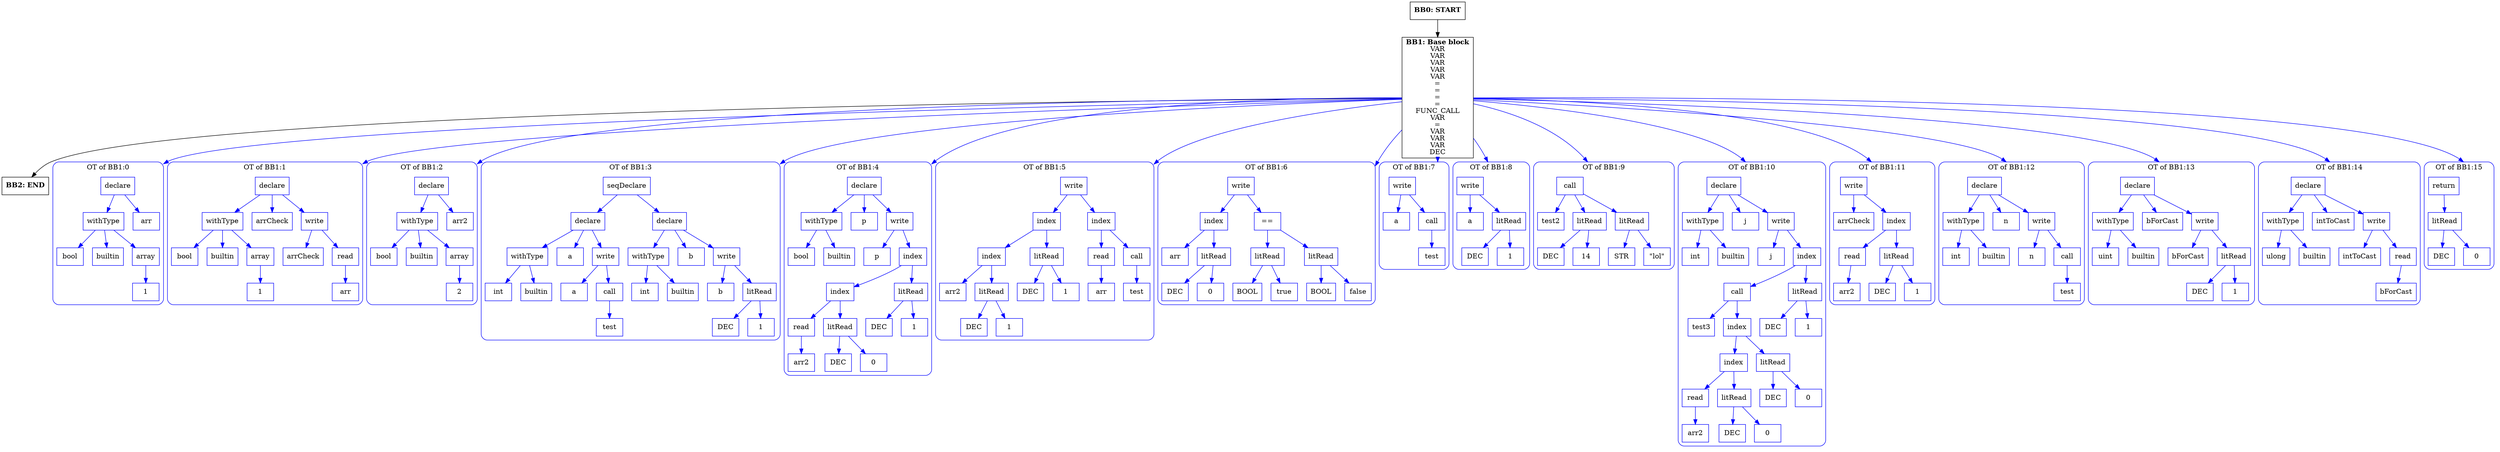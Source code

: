 digraph CFG {
    compound=true;
    graph [splines=true];
    node [shape=rectangle];

    BB2 [label=<<B>BB2: END</B><BR ALIGN="CENTER"/>>];
    BB1 [label=<<B>BB1: Base block</B><BR ALIGN="CENTER"/>VAR<BR ALIGN="CENTER"/>VAR<BR ALIGN="CENTER"/>VAR<BR ALIGN="CENTER"/>VAR<BR ALIGN="CENTER"/>VAR<BR ALIGN="CENTER"/>=<BR ALIGN="CENTER"/>=<BR ALIGN="CENTER"/>=<BR ALIGN="CENTER"/>=<BR ALIGN="CENTER"/>FUNC_CALL<BR ALIGN="CENTER"/>VAR<BR ALIGN="CENTER"/>=<BR ALIGN="CENTER"/>VAR<BR ALIGN="CENTER"/>VAR<BR ALIGN="CENTER"/>VAR<BR ALIGN="CENTER"/>DEC<BR ALIGN="CENTER"/>>];
    subgraph cluster_instruction0 {
        label = "OT of BB1:0";
        style=rounded;
        color=blue;
        entry0 [shape=point, style=invis];
        node0 [label="declare", color=blue];
        node1 [label="withType", color=blue];
        node2 [label="bool", color=blue];
        node1 -> node2[color=blue];
        node3 [label="builtin", color=blue];
        node1 -> node3[color=blue];
        node4 [label="array", color=blue];
        node5 [label="1", color=blue];
        node4 -> node5[color=blue];
        node1 -> node4[color=blue];
        node0 -> node1[color=blue];
        node6 [label="arr", color=blue];
        node0 -> node6[color=blue];
    }
    BB1 -> entry0 [lhead=cluster_instruction0, color=blue];
    subgraph cluster_instruction1 {
        label = "OT of BB1:1";
        style=rounded;
        color=blue;
        entry1 [shape=point, style=invis];
        node7 [label="declare", color=blue];
        node8 [label="withType", color=blue];
        node9 [label="bool", color=blue];
        node8 -> node9[color=blue];
        node10 [label="builtin", color=blue];
        node8 -> node10[color=blue];
        node11 [label="array", color=blue];
        node12 [label="1", color=blue];
        node11 -> node12[color=blue];
        node8 -> node11[color=blue];
        node7 -> node8[color=blue];
        node13 [label="arrCheck", color=blue];
        node7 -> node13[color=blue];
        node14 [label="write", color=blue];
        node15 [label="arrCheck", color=blue];
        node14 -> node15[color=blue];
        node16 [label="read", color=blue];
        node17 [label="arr", color=blue];
        node16 -> node17[color=blue];
        node14 -> node16[color=blue];
        node7 -> node14[color=blue];
    }
    BB1 -> entry1 [lhead=cluster_instruction1, color=blue];
    subgraph cluster_instruction2 {
        label = "OT of BB1:2";
        style=rounded;
        color=blue;
        entry2 [shape=point, style=invis];
        node18 [label="declare", color=blue];
        node19 [label="withType", color=blue];
        node20 [label="bool", color=blue];
        node19 -> node20[color=blue];
        node21 [label="builtin", color=blue];
        node19 -> node21[color=blue];
        node22 [label="array", color=blue];
        node23 [label="2", color=blue];
        node22 -> node23[color=blue];
        node19 -> node22[color=blue];
        node18 -> node19[color=blue];
        node24 [label="arr2", color=blue];
        node18 -> node24[color=blue];
    }
    BB1 -> entry2 [lhead=cluster_instruction2, color=blue];
    subgraph cluster_instruction3 {
        label = "OT of BB1:3";
        style=rounded;
        color=blue;
        entry3 [shape=point, style=invis];
        node25 [label="seqDeclare", color=blue];
        node26 [label="declare", color=blue];
        node27 [label="withType", color=blue];
        node28 [label="int", color=blue];
        node27 -> node28[color=blue];
        node29 [label="builtin", color=blue];
        node27 -> node29[color=blue];
        node26 -> node27[color=blue];
        node30 [label="a", color=blue];
        node26 -> node30[color=blue];
        node31 [label="write", color=blue];
        node32 [label="a", color=blue];
        node31 -> node32[color=blue];
        node33 [label="call", color=blue];
        node34 [label="test", color=blue];
        node33 -> node34[color=blue];
        node31 -> node33[color=blue];
        node26 -> node31[color=blue];
        node25 -> node26[color=blue];
        node35 [label="declare", color=blue];
        node36 [label="withType", color=blue];
        node37 [label="int", color=blue];
        node36 -> node37[color=blue];
        node38 [label="builtin", color=blue];
        node36 -> node38[color=blue];
        node35 -> node36[color=blue];
        node39 [label="b", color=blue];
        node35 -> node39[color=blue];
        node40 [label="write", color=blue];
        node41 [label="b", color=blue];
        node40 -> node41[color=blue];
        node42 [label="litRead", color=blue];
        node43 [label="DEC", color=blue];
        node42 -> node43[color=blue];
        node44 [label="1", color=blue];
        node42 -> node44[color=blue];
        node40 -> node42[color=blue];
        node35 -> node40[color=blue];
        node25 -> node35[color=blue];
    }
    BB1 -> entry3 [lhead=cluster_instruction3, color=blue];
    subgraph cluster_instruction4 {
        label = "OT of BB1:4";
        style=rounded;
        color=blue;
        entry4 [shape=point, style=invis];
        node45 [label="declare", color=blue];
        node46 [label="withType", color=blue];
        node47 [label="bool", color=blue];
        node46 -> node47[color=blue];
        node48 [label="builtin", color=blue];
        node46 -> node48[color=blue];
        node45 -> node46[color=blue];
        node49 [label="p", color=blue];
        node45 -> node49[color=blue];
        node50 [label="write", color=blue];
        node51 [label="p", color=blue];
        node50 -> node51[color=blue];
        node52 [label="index", color=blue];
        node53 [label="index", color=blue];
        node54 [label="read", color=blue];
        node55 [label="arr2", color=blue];
        node54 -> node55[color=blue];
        node53 -> node54[color=blue];
        node56 [label="litRead", color=blue];
        node57 [label="DEC", color=blue];
        node56 -> node57[color=blue];
        node58 [label="0", color=blue];
        node56 -> node58[color=blue];
        node53 -> node56[color=blue];
        node52 -> node53[color=blue];
        node59 [label="litRead", color=blue];
        node60 [label="DEC", color=blue];
        node59 -> node60[color=blue];
        node61 [label="1", color=blue];
        node59 -> node61[color=blue];
        node52 -> node59[color=blue];
        node50 -> node52[color=blue];
        node45 -> node50[color=blue];
    }
    BB1 -> entry4 [lhead=cluster_instruction4, color=blue];
    subgraph cluster_instruction5 {
        label = "OT of BB1:5";
        style=rounded;
        color=blue;
        entry5 [shape=point, style=invis];
        node62 [label="write", color=blue];
        node63 [label="index", color=blue];
        node64 [label="index", color=blue];
        node65 [label="arr2", color=blue];
        node64 -> node65[color=blue];
        node66 [label="litRead", color=blue];
        node67 [label="DEC", color=blue];
        node66 -> node67[color=blue];
        node68 [label="1", color=blue];
        node66 -> node68[color=blue];
        node64 -> node66[color=blue];
        node63 -> node64[color=blue];
        node69 [label="litRead", color=blue];
        node70 [label="DEC", color=blue];
        node69 -> node70[color=blue];
        node71 [label="1", color=blue];
        node69 -> node71[color=blue];
        node63 -> node69[color=blue];
        node62 -> node63[color=blue];
        node72 [label="index", color=blue];
        node73 [label="read", color=blue];
        node74 [label="arr", color=blue];
        node73 -> node74[color=blue];
        node72 -> node73[color=blue];
        node75 [label="call", color=blue];
        node76 [label="test", color=blue];
        node75 -> node76[color=blue];
        node72 -> node75[color=blue];
        node62 -> node72[color=blue];
    }
    BB1 -> entry5 [lhead=cluster_instruction5, color=blue];
    subgraph cluster_instruction6 {
        label = "OT of BB1:6";
        style=rounded;
        color=blue;
        entry6 [shape=point, style=invis];
        node77 [label="write", color=blue];
        node78 [label="index", color=blue];
        node79 [label="arr", color=blue];
        node78 -> node79[color=blue];
        node80 [label="litRead", color=blue];
        node81 [label="DEC", color=blue];
        node80 -> node81[color=blue];
        node82 [label="0", color=blue];
        node80 -> node82[color=blue];
        node78 -> node80[color=blue];
        node77 -> node78[color=blue];
        node83 [label="==", color=blue];
        node84 [label="litRead", color=blue];
        node85 [label="BOOL", color=blue];
        node84 -> node85[color=blue];
        node86 [label="true", color=blue];
        node84 -> node86[color=blue];
        node83 -> node84[color=blue];
        node87 [label="litRead", color=blue];
        node88 [label="BOOL", color=blue];
        node87 -> node88[color=blue];
        node89 [label="false", color=blue];
        node87 -> node89[color=blue];
        node83 -> node87[color=blue];
        node77 -> node83[color=blue];
    }
    BB1 -> entry6 [lhead=cluster_instruction6, color=blue];
    subgraph cluster_instruction7 {
        label = "OT of BB1:7";
        style=rounded;
        color=blue;
        entry7 [shape=point, style=invis];
        node90 [label="write", color=blue];
        node91 [label="a", color=blue];
        node90 -> node91[color=blue];
        node92 [label="call", color=blue];
        node93 [label="test", color=blue];
        node92 -> node93[color=blue];
        node90 -> node92[color=blue];
    }
    BB1 -> entry7 [lhead=cluster_instruction7, color=blue];
    subgraph cluster_instruction8 {
        label = "OT of BB1:8";
        style=rounded;
        color=blue;
        entry8 [shape=point, style=invis];
        node94 [label="write", color=blue];
        node95 [label="a", color=blue];
        node94 -> node95[color=blue];
        node96 [label="litRead", color=blue];
        node97 [label="DEC", color=blue];
        node96 -> node97[color=blue];
        node98 [label="1", color=blue];
        node96 -> node98[color=blue];
        node94 -> node96[color=blue];
    }
    BB1 -> entry8 [lhead=cluster_instruction8, color=blue];
    subgraph cluster_instruction9 {
        label = "OT of BB1:9";
        style=rounded;
        color=blue;
        entry9 [shape=point, style=invis];
        node99 [label="call", color=blue];
        node100 [label="test2", color=blue];
        node99 -> node100[color=blue];
        node101 [label="litRead", color=blue];
        node102 [label="DEC", color=blue];
        node101 -> node102[color=blue];
        node103 [label="14", color=blue];
        node101 -> node103[color=blue];
        node99 -> node101[color=blue];
        node104 [label="litRead", color=blue];
        node105 [label="STR", color=blue];
        node104 -> node105[color=blue];
        node106 [label="\"lol\"", color=blue];
        node104 -> node106[color=blue];
        node99 -> node104[color=blue];
    }
    BB1 -> entry9 [lhead=cluster_instruction9, color=blue];
    subgraph cluster_instruction10 {
        label = "OT of BB1:10";
        style=rounded;
        color=blue;
        entry10 [shape=point, style=invis];
        node107 [label="declare", color=blue];
        node108 [label="withType", color=blue];
        node109 [label="int", color=blue];
        node108 -> node109[color=blue];
        node110 [label="builtin", color=blue];
        node108 -> node110[color=blue];
        node107 -> node108[color=blue];
        node111 [label="j", color=blue];
        node107 -> node111[color=blue];
        node112 [label="write", color=blue];
        node113 [label="j", color=blue];
        node112 -> node113[color=blue];
        node114 [label="index", color=blue];
        node115 [label="call", color=blue];
        node116 [label="test3", color=blue];
        node115 -> node116[color=blue];
        node117 [label="index", color=blue];
        node118 [label="index", color=blue];
        node119 [label="read", color=blue];
        node120 [label="arr2", color=blue];
        node119 -> node120[color=blue];
        node118 -> node119[color=blue];
        node121 [label="litRead", color=blue];
        node122 [label="DEC", color=blue];
        node121 -> node122[color=blue];
        node123 [label="0", color=blue];
        node121 -> node123[color=blue];
        node118 -> node121[color=blue];
        node117 -> node118[color=blue];
        node124 [label="litRead", color=blue];
        node125 [label="DEC", color=blue];
        node124 -> node125[color=blue];
        node126 [label="0", color=blue];
        node124 -> node126[color=blue];
        node117 -> node124[color=blue];
        node115 -> node117[color=blue];
        node114 -> node115[color=blue];
        node127 [label="litRead", color=blue];
        node128 [label="DEC", color=blue];
        node127 -> node128[color=blue];
        node129 [label="1", color=blue];
        node127 -> node129[color=blue];
        node114 -> node127[color=blue];
        node112 -> node114[color=blue];
        node107 -> node112[color=blue];
    }
    BB1 -> entry10 [lhead=cluster_instruction10, color=blue];
    subgraph cluster_instruction11 {
        label = "OT of BB1:11";
        style=rounded;
        color=blue;
        entry11 [shape=point, style=invis];
        node130 [label="write", color=blue];
        node131 [label="arrCheck", color=blue];
        node130 -> node131[color=blue];
        node132 [label="index", color=blue];
        node133 [label="read", color=blue];
        node134 [label="arr2", color=blue];
        node133 -> node134[color=blue];
        node132 -> node133[color=blue];
        node135 [label="litRead", color=blue];
        node136 [label="DEC", color=blue];
        node135 -> node136[color=blue];
        node137 [label="1", color=blue];
        node135 -> node137[color=blue];
        node132 -> node135[color=blue];
        node130 -> node132[color=blue];
    }
    BB1 -> entry11 [lhead=cluster_instruction11, color=blue];
    subgraph cluster_instruction12 {
        label = "OT of BB1:12";
        style=rounded;
        color=blue;
        entry12 [shape=point, style=invis];
        node138 [label="declare", color=blue];
        node139 [label="withType", color=blue];
        node140 [label="int", color=blue];
        node139 -> node140[color=blue];
        node141 [label="builtin", color=blue];
        node139 -> node141[color=blue];
        node138 -> node139[color=blue];
        node142 [label="n", color=blue];
        node138 -> node142[color=blue];
        node143 [label="write", color=blue];
        node144 [label="n", color=blue];
        node143 -> node144[color=blue];
        node145 [label="call", color=blue];
        node146 [label="test", color=blue];
        node145 -> node146[color=blue];
        node143 -> node145[color=blue];
        node138 -> node143[color=blue];
    }
    BB1 -> entry12 [lhead=cluster_instruction12, color=blue];
    subgraph cluster_instruction13 {
        label = "OT of BB1:13";
        style=rounded;
        color=blue;
        entry13 [shape=point, style=invis];
        node147 [label="declare", color=blue];
        node148 [label="withType", color=blue];
        node149 [label="uint", color=blue];
        node148 -> node149[color=blue];
        node150 [label="builtin", color=blue];
        node148 -> node150[color=blue];
        node147 -> node148[color=blue];
        node151 [label="bForCast", color=blue];
        node147 -> node151[color=blue];
        node152 [label="write", color=blue];
        node153 [label="bForCast", color=blue];
        node152 -> node153[color=blue];
        node154 [label="litRead", color=blue];
        node155 [label="DEC", color=blue];
        node154 -> node155[color=blue];
        node156 [label="1", color=blue];
        node154 -> node156[color=blue];
        node152 -> node154[color=blue];
        node147 -> node152[color=blue];
    }
    BB1 -> entry13 [lhead=cluster_instruction13, color=blue];
    subgraph cluster_instruction14 {
        label = "OT of BB1:14";
        style=rounded;
        color=blue;
        entry14 [shape=point, style=invis];
        node157 [label="declare", color=blue];
        node158 [label="withType", color=blue];
        node159 [label="ulong", color=blue];
        node158 -> node159[color=blue];
        node160 [label="builtin", color=blue];
        node158 -> node160[color=blue];
        node157 -> node158[color=blue];
        node161 [label="intToCast", color=blue];
        node157 -> node161[color=blue];
        node162 [label="write", color=blue];
        node163 [label="intToCast", color=blue];
        node162 -> node163[color=blue];
        node164 [label="read", color=blue];
        node165 [label="bForCast", color=blue];
        node164 -> node165[color=blue];
        node162 -> node164[color=blue];
        node157 -> node162[color=blue];
    }
    BB1 -> entry14 [lhead=cluster_instruction14, color=blue];
    subgraph cluster_instruction15 {
        label = "OT of BB1:15";
        style=rounded;
        color=blue;
        entry15 [shape=point, style=invis];
        node166 [label="return", color=blue];
        node167 [label="litRead", color=blue];
        node168 [label="DEC", color=blue];
        node167 -> node168[color=blue];
        node169 [label="0", color=blue];
        node167 -> node169[color=blue];
        node166 -> node167[color=blue];
    }
    BB1 -> entry15 [lhead=cluster_instruction15, color=blue];
    BB0 [label=<<B>BB0: START</B><BR ALIGN="CENTER"/>>];

    BB1 -> BB2;
    BB0 -> BB1;
}
